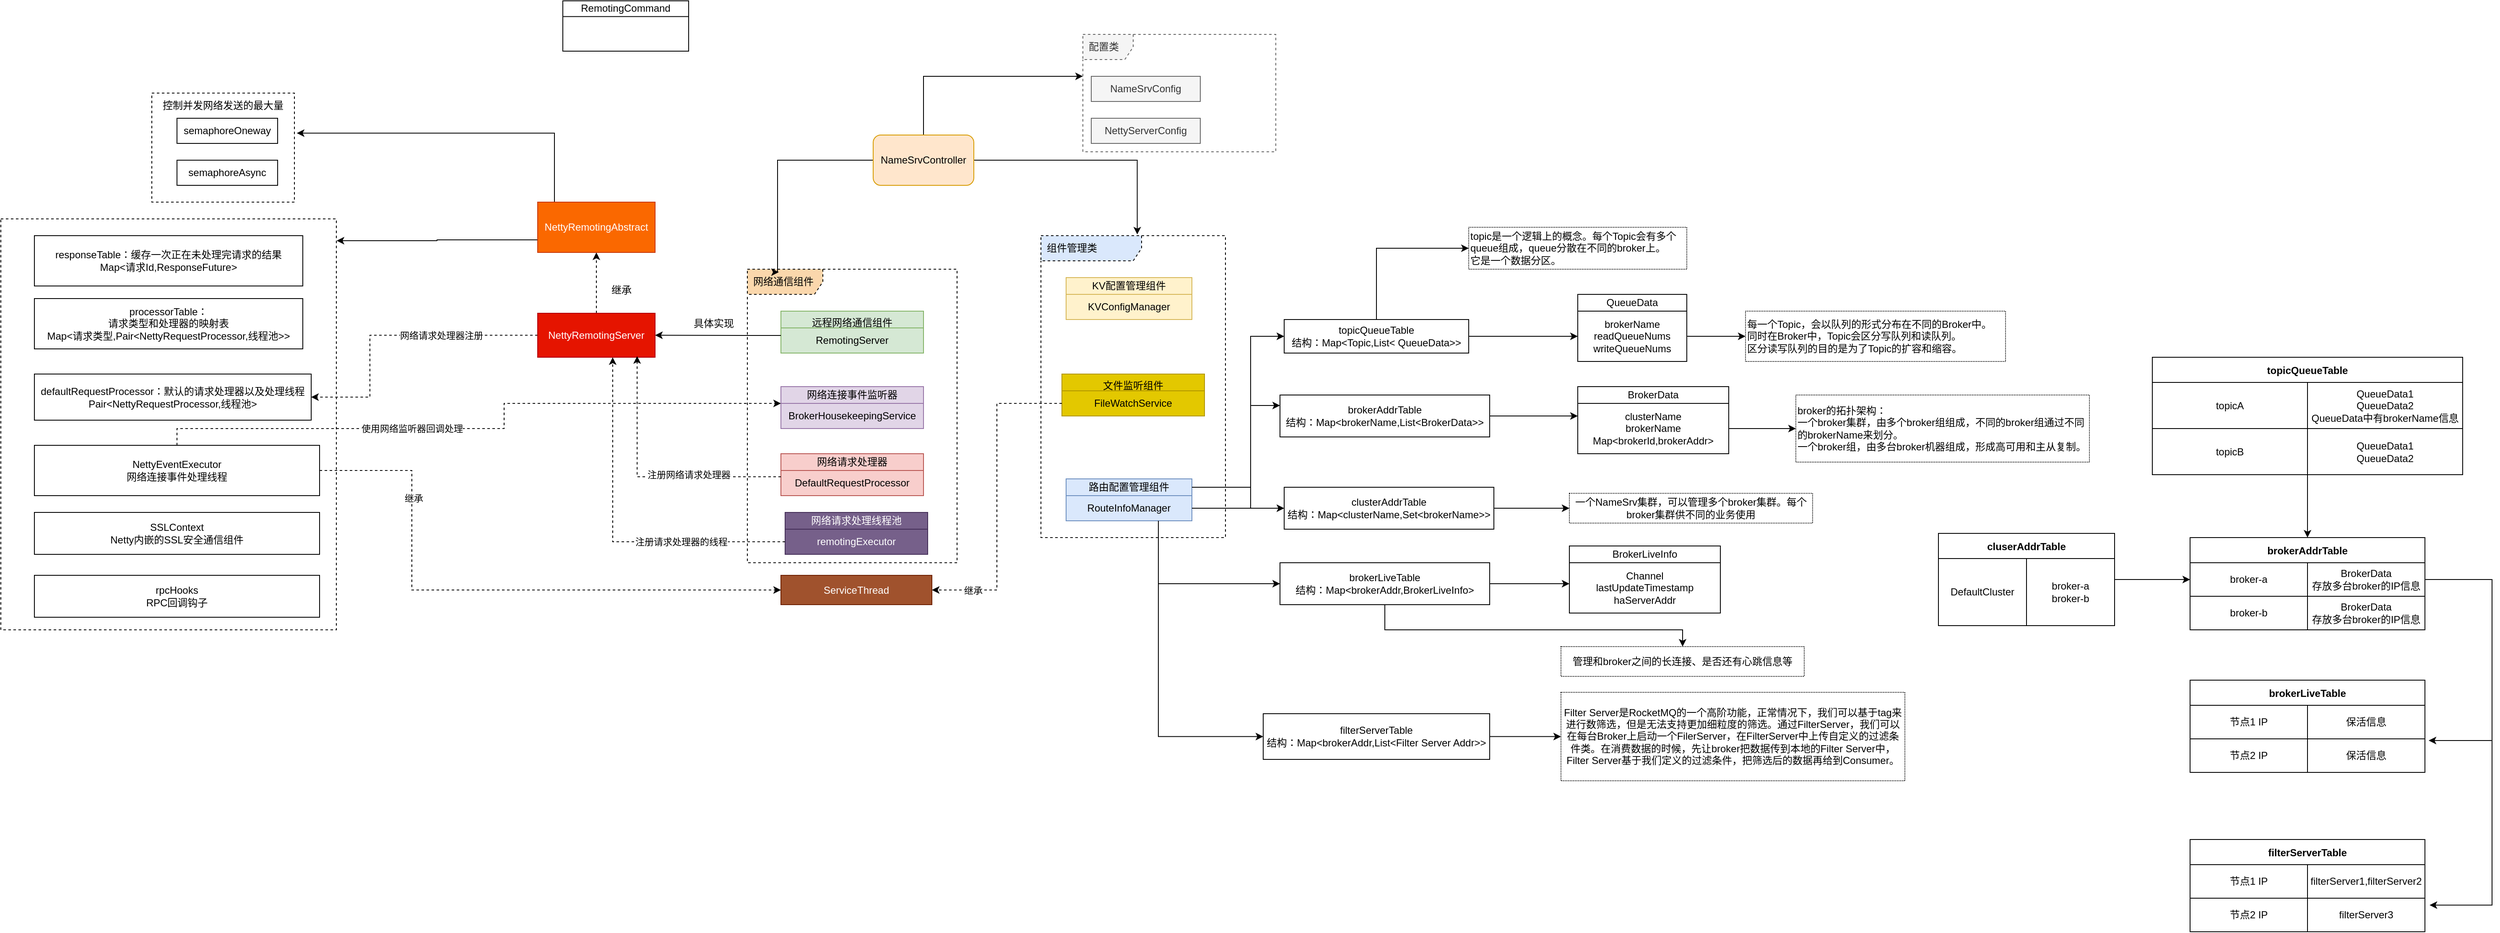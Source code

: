 <mxfile version="20.0.4" type="github" pages="3">
  <diagram id="wUIe8mJwas9haFbdkOFD" name="RouteInfoManager结构">
    <mxGraphModel dx="1196" dy="642" grid="1" gridSize="10" guides="1" tooltips="1" connect="1" arrows="1" fold="1" page="1" pageScale="1" pageWidth="4681" pageHeight="3300" background="none" math="0" shadow="0">
      <root>
        <mxCell id="0" />
        <mxCell id="1" parent="0" />
        <mxCell id="Ah4ReLh6Q1P7ksSwNjXb-104" value="" style="rounded=0;whiteSpace=wrap;html=1;fontColor=#000000;strokeColor=default;fillColor=default;dashed=1;" vertex="1" parent="1">
          <mxGeometry x="100" y="600" width="400" height="490" as="geometry" />
        </mxCell>
        <mxCell id="Ah4ReLh6Q1P7ksSwNjXb-86" value="" style="rounded=0;whiteSpace=wrap;html=1;fontColor=#000000;strokeColor=default;fillColor=default;dashed=1;" vertex="1" parent="1">
          <mxGeometry x="280" y="450" width="170" height="130" as="geometry" />
        </mxCell>
        <mxCell id="9qpIoXIW9haDFXvM1KQP-30" value="组件管理类" style="shape=umlFrame;whiteSpace=wrap;html=1;width=120;height=30;boundedLbl=1;verticalAlign=middle;align=left;spacingLeft=5;strokeColor=#000000;fillColor=#dae8fc;dashed=1;" parent="1" vertex="1">
          <mxGeometry x="1340" y="620" width="220" height="360" as="geometry" />
        </mxCell>
        <mxCell id="Ah4ReLh6Q1P7ksSwNjXb-44" value="网络通信组件" style="shape=umlFrame;whiteSpace=wrap;html=1;width=90;height=30;boundedLbl=1;verticalAlign=middle;align=left;spacingLeft=5;fillColor=#fad7ac;strokeColor=#000000;dashed=1;" vertex="1" parent="1">
          <mxGeometry x="990" y="660" width="250" height="350" as="geometry" />
        </mxCell>
        <mxCell id="9qpIoXIW9haDFXvM1KQP-1" style="edgeStyle=orthogonalEdgeStyle;rounded=0;orthogonalLoop=1;jettySize=auto;html=1;entryX=0;entryY=0.357;entryDx=0;entryDy=0;entryPerimeter=0;" parent="1" source="s-idyPbzvVlncBuHliUa-1" target="s-idyPbzvVlncBuHliUa-13" edge="1">
          <mxGeometry relative="1" as="geometry">
            <Array as="points">
              <mxPoint x="1200" y="430" />
            </Array>
          </mxGeometry>
        </mxCell>
        <mxCell id="6wlQWtySqtWSVoqvRurm-1" style="edgeStyle=orthogonalEdgeStyle;rounded=0;orthogonalLoop=1;jettySize=auto;html=1;entryX=0.522;entryY=-0.004;entryDx=0;entryDy=0;entryPerimeter=0;" parent="1" source="s-idyPbzvVlncBuHliUa-1" target="9qpIoXIW9haDFXvM1KQP-30" edge="1">
          <mxGeometry relative="1" as="geometry">
            <Array as="points">
              <mxPoint x="1455" y="530" />
            </Array>
          </mxGeometry>
        </mxCell>
        <mxCell id="Ah4ReLh6Q1P7ksSwNjXb-59" style="edgeStyle=orthogonalEdgeStyle;rounded=0;orthogonalLoop=1;jettySize=auto;html=1;entryX=0.15;entryY=0.01;entryDx=0;entryDy=0;entryPerimeter=0;" edge="1" parent="1" source="s-idyPbzvVlncBuHliUa-1" target="Ah4ReLh6Q1P7ksSwNjXb-44">
          <mxGeometry relative="1" as="geometry">
            <Array as="points">
              <mxPoint x="1026" y="530" />
            </Array>
          </mxGeometry>
        </mxCell>
        <mxCell id="s-idyPbzvVlncBuHliUa-1" value="NameSrvController" style="rounded=1;whiteSpace=wrap;html=1;fillColor=#ffe6cc;strokeColor=#d79b00;" parent="1" vertex="1">
          <mxGeometry x="1140" y="500" width="120" height="60" as="geometry" />
        </mxCell>
        <mxCell id="s-idyPbzvVlncBuHliUa-10" value="" style="group;fillColor=#fff2cc;strokeColor=#d6b656;" parent="1" vertex="1" connectable="0">
          <mxGeometry x="1370" y="670" width="150" height="50" as="geometry" />
        </mxCell>
        <mxCell id="s-idyPbzvVlncBuHliUa-7" value="&lt;span style=&quot;&quot;&gt;KV配置管理组件&lt;/span&gt;" style="rounded=0;whiteSpace=wrap;html=1;fillColor=#fff2cc;strokeColor=#d6b656;" parent="s-idyPbzvVlncBuHliUa-10" vertex="1">
          <mxGeometry width="150" height="20" as="geometry" />
        </mxCell>
        <mxCell id="s-idyPbzvVlncBuHliUa-9" value="&lt;span style=&quot;&quot;&gt;KVConfigManager&lt;/span&gt;" style="rounded=0;whiteSpace=wrap;html=1;fillColor=#fff2cc;strokeColor=#d6b656;" parent="s-idyPbzvVlncBuHliUa-10" vertex="1">
          <mxGeometry y="20" width="150" height="30" as="geometry" />
        </mxCell>
        <mxCell id="s-idyPbzvVlncBuHliUa-11" value="NameSrvConfig" style="rounded=0;whiteSpace=wrap;html=1;fillColor=#f5f5f5;fontColor=#333333;strokeColor=#666666;" parent="1" vertex="1">
          <mxGeometry x="1400" y="430" width="130" height="30" as="geometry" />
        </mxCell>
        <mxCell id="s-idyPbzvVlncBuHliUa-12" value="NettyServerConfig" style="rounded=0;whiteSpace=wrap;html=1;fillColor=#f5f5f5;fontColor=#333333;strokeColor=#666666;" parent="1" vertex="1">
          <mxGeometry x="1400" y="480" width="130" height="30" as="geometry" />
        </mxCell>
        <mxCell id="s-idyPbzvVlncBuHliUa-13" value="配置类" style="shape=umlFrame;whiteSpace=wrap;html=1;width=60;height=30;boundedLbl=1;verticalAlign=middle;align=left;spacingLeft=5;fillColor=#f5f5f5;fontColor=#333333;strokeColor=#666666;dashed=1;" parent="1" vertex="1">
          <mxGeometry x="1390" y="380" width="230" height="140" as="geometry" />
        </mxCell>
        <mxCell id="s-idyPbzvVlncBuHliUa-15" value="" style="group;fillColor=#fff2cc;strokeColor=#d6b656;" parent="1" vertex="1" connectable="0">
          <mxGeometry x="1370" y="910" width="150" height="50" as="geometry" />
        </mxCell>
        <mxCell id="s-idyPbzvVlncBuHliUa-16" value="路由配置管理组件" style="rounded=0;whiteSpace=wrap;html=1;fillColor=#dae8fc;strokeColor=#6c8ebf;" parent="s-idyPbzvVlncBuHliUa-15" vertex="1">
          <mxGeometry width="150" height="20" as="geometry" />
        </mxCell>
        <mxCell id="s-idyPbzvVlncBuHliUa-17" value="&lt;span style=&quot;&quot;&gt;RouteInfoManager&lt;/span&gt;" style="rounded=0;whiteSpace=wrap;html=1;fillColor=#dae8fc;strokeColor=#6c8ebf;" parent="s-idyPbzvVlncBuHliUa-15" vertex="1">
          <mxGeometry y="20" width="150" height="30" as="geometry" />
        </mxCell>
        <mxCell id="s-idyPbzvVlncBuHliUa-22" style="edgeStyle=orthogonalEdgeStyle;rounded=0;orthogonalLoop=1;jettySize=auto;html=1;entryX=0;entryY=0.5;entryDx=0;entryDy=0;" parent="1" source="s-idyPbzvVlncBuHliUa-20" target="s-idyPbzvVlncBuHliUa-21" edge="1">
          <mxGeometry relative="1" as="geometry" />
        </mxCell>
        <mxCell id="s-idyPbzvVlncBuHliUa-29" style="edgeStyle=orthogonalEdgeStyle;rounded=0;orthogonalLoop=1;jettySize=auto;html=1;entryX=0;entryY=0.5;entryDx=0;entryDy=0;" parent="1" source="s-idyPbzvVlncBuHliUa-20" target="s-idyPbzvVlncBuHliUa-27" edge="1">
          <mxGeometry relative="1" as="geometry" />
        </mxCell>
        <mxCell id="s-idyPbzvVlncBuHliUa-20" value="topicQueueTable&lt;br&gt;结构：Map&amp;lt;Topic,List&amp;lt;&amp;nbsp;QueueData&amp;gt;&amp;gt;" style="rounded=0;whiteSpace=wrap;html=1;align=center;" parent="1" vertex="1">
          <mxGeometry x="1630" y="720" width="220" height="40" as="geometry" />
        </mxCell>
        <mxCell id="s-idyPbzvVlncBuHliUa-21" value="topic是一个逻辑上的概念。每个Topic会有多个queue组成，queue分散在不同的broker上。&lt;br&gt;它是一个数据分区。" style="text;html=1;strokeColor=default;fillColor=none;align=left;verticalAlign=middle;whiteSpace=wrap;rounded=0;dashed=1;dashPattern=1 1;" parent="1" vertex="1">
          <mxGeometry x="1850" y="610" width="260" height="50" as="geometry" />
        </mxCell>
        <mxCell id="s-idyPbzvVlncBuHliUa-28" value="" style="group" parent="1" vertex="1" connectable="0">
          <mxGeometry x="1980" y="690" width="130" height="80" as="geometry" />
        </mxCell>
        <mxCell id="s-idyPbzvVlncBuHliUa-25" value="QueueData" style="rounded=0;whiteSpace=wrap;html=1;strokeColor=default;" parent="s-idyPbzvVlncBuHliUa-28" vertex="1">
          <mxGeometry width="130" height="20" as="geometry" />
        </mxCell>
        <mxCell id="s-idyPbzvVlncBuHliUa-27" value="brokerName&lt;br&gt;readQueueNums&lt;br&gt;writeQueueNums" style="rounded=0;whiteSpace=wrap;html=1;strokeColor=default;" parent="s-idyPbzvVlncBuHliUa-28" vertex="1">
          <mxGeometry y="20" width="130" height="60" as="geometry" />
        </mxCell>
        <mxCell id="s-idyPbzvVlncBuHliUa-30" value="每一个Topic，会以队列的形式分布在不同的Broker中。&lt;br&gt;同时在Broker中，Topic会区分写队列和读队列。&lt;br&gt;区分读写队列的目的是为了Topic的扩容和缩容。" style="text;html=1;strokeColor=default;fillColor=none;align=left;verticalAlign=middle;whiteSpace=wrap;rounded=0;dashed=1;dashPattern=1 1;" parent="1" vertex="1">
          <mxGeometry x="2180" y="710" width="310" height="60" as="geometry" />
        </mxCell>
        <mxCell id="s-idyPbzvVlncBuHliUa-31" style="edgeStyle=orthogonalEdgeStyle;rounded=0;orthogonalLoop=1;jettySize=auto;html=1;entryX=0;entryY=0.5;entryDx=0;entryDy=0;" parent="1" source="s-idyPbzvVlncBuHliUa-27" target="s-idyPbzvVlncBuHliUa-30" edge="1">
          <mxGeometry relative="1" as="geometry" />
        </mxCell>
        <mxCell id="9qpIoXIW9haDFXvM1KQP-14" style="edgeStyle=orthogonalEdgeStyle;rounded=0;orthogonalLoop=1;jettySize=auto;html=1;entryX=0;entryY=0.25;entryDx=0;entryDy=0;" parent="1" source="s-idyPbzvVlncBuHliUa-33" target="s-idyPbzvVlncBuHliUa-36" edge="1">
          <mxGeometry relative="1" as="geometry" />
        </mxCell>
        <mxCell id="s-idyPbzvVlncBuHliUa-33" value="brokerAddrTable&lt;br&gt;结构：Map&amp;lt;brokerName,List&amp;lt;BrokerData&amp;gt;&amp;gt;" style="rounded=0;whiteSpace=wrap;html=1;align=center;" parent="1" vertex="1">
          <mxGeometry x="1625" y="810" width="250" height="50" as="geometry" />
        </mxCell>
        <mxCell id="s-idyPbzvVlncBuHliUa-34" value="" style="group" parent="1" vertex="1" connectable="0">
          <mxGeometry x="1980" y="800" width="180" height="80" as="geometry" />
        </mxCell>
        <mxCell id="s-idyPbzvVlncBuHliUa-35" value="BrokerData" style="rounded=0;whiteSpace=wrap;html=1;strokeColor=default;" parent="s-idyPbzvVlncBuHliUa-34" vertex="1">
          <mxGeometry width="180" height="20" as="geometry" />
        </mxCell>
        <mxCell id="s-idyPbzvVlncBuHliUa-36" value="clusterName&lt;br&gt;brokerName&lt;br&gt;Map&amp;lt;brokerId,brokerAddr&amp;gt;" style="rounded=0;whiteSpace=wrap;html=1;strokeColor=default;" parent="s-idyPbzvVlncBuHliUa-34" vertex="1">
          <mxGeometry y="20" width="180" height="60" as="geometry" />
        </mxCell>
        <mxCell id="s-idyPbzvVlncBuHliUa-39" value="broker的拓扑架构：&lt;br&gt;一个broker集群，由多个broker组组成，不同的broker组通过不同的brokerName来划分。&lt;br&gt;一个broker组，由多台broker机器组成，形成高可用和主从复制。" style="text;html=1;strokeColor=default;fillColor=none;align=left;verticalAlign=middle;whiteSpace=wrap;rounded=0;dashed=1;dashPattern=1 1;" parent="1" vertex="1">
          <mxGeometry x="2240" y="810" width="350" height="80" as="geometry" />
        </mxCell>
        <mxCell id="s-idyPbzvVlncBuHliUa-40" style="edgeStyle=orthogonalEdgeStyle;rounded=0;orthogonalLoop=1;jettySize=auto;html=1;entryX=0;entryY=0.5;entryDx=0;entryDy=0;" parent="1" source="s-idyPbzvVlncBuHliUa-36" target="s-idyPbzvVlncBuHliUa-39" edge="1">
          <mxGeometry relative="1" as="geometry" />
        </mxCell>
        <mxCell id="9qpIoXIW9haDFXvM1KQP-5" style="edgeStyle=orthogonalEdgeStyle;rounded=0;orthogonalLoop=1;jettySize=auto;html=1;entryX=0;entryY=0.5;entryDx=0;entryDy=0;" parent="1" source="9qpIoXIW9haDFXvM1KQP-2" target="9qpIoXIW9haDFXvM1KQP-3" edge="1">
          <mxGeometry relative="1" as="geometry" />
        </mxCell>
        <mxCell id="9qpIoXIW9haDFXvM1KQP-2" value="clusterAddrTable&lt;br&gt;结构：Map&amp;lt;clusterName,Set&amp;lt;brokerName&amp;gt;&amp;gt;" style="rounded=0;whiteSpace=wrap;html=1;align=center;" parent="1" vertex="1">
          <mxGeometry x="1630" y="920" width="250" height="50" as="geometry" />
        </mxCell>
        <mxCell id="9qpIoXIW9haDFXvM1KQP-3" value="一个NameSrv集群，可以管理多个broker集群。每个broker集群供不同的业务使用" style="text;html=1;strokeColor=default;fillColor=none;align=center;verticalAlign=middle;whiteSpace=wrap;rounded=0;dashed=1;dashPattern=1 1;" parent="1" vertex="1">
          <mxGeometry x="1970" y="927.25" width="290" height="35.5" as="geometry" />
        </mxCell>
        <mxCell id="9qpIoXIW9haDFXvM1KQP-15" style="edgeStyle=orthogonalEdgeStyle;rounded=0;orthogonalLoop=1;jettySize=auto;html=1;exitX=1;exitY=0.5;exitDx=0;exitDy=0;" parent="1" source="9qpIoXIW9haDFXvM1KQP-6" edge="1">
          <mxGeometry relative="1" as="geometry">
            <mxPoint x="1970" y="1035.059" as="targetPoint" />
          </mxGeometry>
        </mxCell>
        <mxCell id="9qpIoXIW9haDFXvM1KQP-19" style="edgeStyle=orthogonalEdgeStyle;rounded=0;orthogonalLoop=1;jettySize=auto;html=1;" parent="1" source="9qpIoXIW9haDFXvM1KQP-6" target="9qpIoXIW9haDFXvM1KQP-7" edge="1">
          <mxGeometry relative="1" as="geometry">
            <Array as="points">
              <mxPoint x="1750" y="1090" />
              <mxPoint x="2105" y="1090" />
            </Array>
          </mxGeometry>
        </mxCell>
        <mxCell id="9qpIoXIW9haDFXvM1KQP-6" value="brokerLiveTable&lt;br&gt;结构：Map&amp;lt;brokerAddr,BrokerLiveInfo&amp;gt;" style="rounded=0;whiteSpace=wrap;html=1;align=center;" parent="1" vertex="1">
          <mxGeometry x="1625" y="1010" width="250" height="50" as="geometry" />
        </mxCell>
        <mxCell id="9qpIoXIW9haDFXvM1KQP-7" value="管理和broker之间的长连接、是否还有心跳信息等" style="text;html=1;strokeColor=default;fillColor=none;align=center;verticalAlign=middle;whiteSpace=wrap;rounded=0;dashed=1;dashPattern=1 1;" parent="1" vertex="1">
          <mxGeometry x="1960" y="1110" width="290" height="35.5" as="geometry" />
        </mxCell>
        <mxCell id="9qpIoXIW9haDFXvM1KQP-9" value="" style="group" parent="1" vertex="1" connectable="0">
          <mxGeometry x="1970" y="990" width="180" height="80" as="geometry" />
        </mxCell>
        <mxCell id="9qpIoXIW9haDFXvM1KQP-10" value="BrokerLiveInfo" style="rounded=0;whiteSpace=wrap;html=1;strokeColor=default;" parent="9qpIoXIW9haDFXvM1KQP-9" vertex="1">
          <mxGeometry width="180" height="20" as="geometry" />
        </mxCell>
        <mxCell id="9qpIoXIW9haDFXvM1KQP-11" value="Channel&lt;br&gt;lastUpdateTimestamp&lt;br&gt;haServerAddr" style="rounded=0;whiteSpace=wrap;html=1;strokeColor=default;" parent="9qpIoXIW9haDFXvM1KQP-9" vertex="1">
          <mxGeometry y="20" width="180" height="60" as="geometry" />
        </mxCell>
        <mxCell id="9qpIoXIW9haDFXvM1KQP-22" style="edgeStyle=orthogonalEdgeStyle;rounded=0;orthogonalLoop=1;jettySize=auto;html=1;exitX=1;exitY=0.5;exitDx=0;exitDy=0;entryX=0;entryY=0.5;entryDx=0;entryDy=0;" parent="1" source="9qpIoXIW9haDFXvM1KQP-20" target="9qpIoXIW9haDFXvM1KQP-21" edge="1">
          <mxGeometry relative="1" as="geometry" />
        </mxCell>
        <mxCell id="9qpIoXIW9haDFXvM1KQP-20" value="filterServerTable&lt;br&gt;结构：Map&amp;lt;brokerAddr,List&amp;lt;Filter Server Addr&amp;gt;&amp;gt;" style="rounded=0;whiteSpace=wrap;html=1;align=center;" parent="1" vertex="1">
          <mxGeometry x="1605" y="1190" width="270" height="54.5" as="geometry" />
        </mxCell>
        <mxCell id="9qpIoXIW9haDFXvM1KQP-21" value="Filter Server是RocketMQ的一个高阶功能，正常情况下，我们可以基于tag来进行数筛选，但是无法支持更加细粒度的筛选。通过FilterServer，我们可以在每台Broker上启动一个FilerServer，在FilterServer中上传自定义的过滤条件类。在消费数据的时候，先让broker把数据传到本地的Filter Server中，Filter Server基于我们定义的过滤条件，把筛选后的数据再给到Consumer。" style="text;html=1;strokeColor=default;fillColor=none;align=center;verticalAlign=middle;whiteSpace=wrap;rounded=0;dashed=1;dashPattern=1 1;" parent="1" vertex="1">
          <mxGeometry x="1960" y="1164.5" width="410" height="105.5" as="geometry" />
        </mxCell>
        <mxCell id="9qpIoXIW9haDFXvM1KQP-25" style="edgeStyle=orthogonalEdgeStyle;rounded=0;orthogonalLoop=1;jettySize=auto;html=1;entryX=0;entryY=0.5;entryDx=0;entryDy=0;" parent="1" source="s-idyPbzvVlncBuHliUa-16" target="s-idyPbzvVlncBuHliUa-20" edge="1">
          <mxGeometry relative="1" as="geometry">
            <Array as="points">
              <mxPoint x="1590" y="920" />
              <mxPoint x="1590" y="740" />
            </Array>
          </mxGeometry>
        </mxCell>
        <mxCell id="9qpIoXIW9haDFXvM1KQP-26" style="edgeStyle=orthogonalEdgeStyle;rounded=0;orthogonalLoop=1;jettySize=auto;html=1;entryX=0;entryY=0.25;entryDx=0;entryDy=0;" parent="1" source="s-idyPbzvVlncBuHliUa-17" target="s-idyPbzvVlncBuHliUa-33" edge="1">
          <mxGeometry relative="1" as="geometry">
            <Array as="points">
              <mxPoint x="1590" y="945" />
              <mxPoint x="1590" y="822" />
            </Array>
          </mxGeometry>
        </mxCell>
        <mxCell id="9qpIoXIW9haDFXvM1KQP-27" style="edgeStyle=orthogonalEdgeStyle;rounded=0;orthogonalLoop=1;jettySize=auto;html=1;entryX=0;entryY=0.5;entryDx=0;entryDy=0;" parent="1" source="s-idyPbzvVlncBuHliUa-17" target="9qpIoXIW9haDFXvM1KQP-2" edge="1">
          <mxGeometry relative="1" as="geometry" />
        </mxCell>
        <mxCell id="9qpIoXIW9haDFXvM1KQP-28" style="edgeStyle=orthogonalEdgeStyle;rounded=0;orthogonalLoop=1;jettySize=auto;html=1;entryX=0;entryY=0.5;entryDx=0;entryDy=0;" parent="1" source="s-idyPbzvVlncBuHliUa-17" target="9qpIoXIW9haDFXvM1KQP-6" edge="1">
          <mxGeometry relative="1" as="geometry">
            <Array as="points">
              <mxPoint x="1480" y="1035" />
            </Array>
          </mxGeometry>
        </mxCell>
        <mxCell id="9qpIoXIW9haDFXvM1KQP-29" style="edgeStyle=orthogonalEdgeStyle;rounded=0;orthogonalLoop=1;jettySize=auto;html=1;entryX=0;entryY=0.5;entryDx=0;entryDy=0;" parent="1" source="s-idyPbzvVlncBuHliUa-17" target="9qpIoXIW9haDFXvM1KQP-20" edge="1">
          <mxGeometry relative="1" as="geometry">
            <Array as="points">
              <mxPoint x="1480" y="1217" />
            </Array>
          </mxGeometry>
        </mxCell>
        <mxCell id="Ah4ReLh6Q1P7ksSwNjXb-9" style="edgeStyle=orthogonalEdgeStyle;rounded=0;orthogonalLoop=1;jettySize=auto;html=1;entryX=0;entryY=0.5;entryDx=0;entryDy=0;" edge="1" parent="1" source="iLA2IdmYQcCNCICKabsW-21" target="Ah4ReLh6Q1P7ksSwNjXb-2">
          <mxGeometry relative="1" as="geometry" />
        </mxCell>
        <mxCell id="iLA2IdmYQcCNCICKabsW-21" value="cluserAddrTable" style="shape=table;startSize=30;container=1;collapsible=0;childLayout=tableLayout;fontStyle=1;align=center;" vertex="1" parent="1">
          <mxGeometry x="2410" y="975" width="210" height="110" as="geometry" />
        </mxCell>
        <mxCell id="iLA2IdmYQcCNCICKabsW-22" value="" style="shape=tableRow;horizontal=0;startSize=0;swimlaneHead=0;swimlaneBody=0;top=0;left=0;bottom=0;right=0;collapsible=0;dropTarget=0;fillColor=none;points=[[0,0.5],[1,0.5]];portConstraint=eastwest;" vertex="1" parent="iLA2IdmYQcCNCICKabsW-21">
          <mxGeometry y="30" width="210" height="80" as="geometry" />
        </mxCell>
        <mxCell id="iLA2IdmYQcCNCICKabsW-23" value="DefaultCluster" style="shape=partialRectangle;html=1;whiteSpace=wrap;connectable=0;fillColor=none;top=0;left=0;bottom=0;right=0;overflow=hidden;" vertex="1" parent="iLA2IdmYQcCNCICKabsW-22">
          <mxGeometry width="105" height="80" as="geometry">
            <mxRectangle width="105" height="80" as="alternateBounds" />
          </mxGeometry>
        </mxCell>
        <mxCell id="iLA2IdmYQcCNCICKabsW-24" value="broker-a&lt;br&gt;broker-b" style="shape=partialRectangle;html=1;whiteSpace=wrap;connectable=0;fillColor=none;top=0;left=0;bottom=0;right=0;overflow=hidden;" vertex="1" parent="iLA2IdmYQcCNCICKabsW-22">
          <mxGeometry x="105" width="105" height="80" as="geometry">
            <mxRectangle width="105" height="80" as="alternateBounds" />
          </mxGeometry>
        </mxCell>
        <mxCell id="Ah4ReLh6Q1P7ksSwNjXb-26" style="edgeStyle=orthogonalEdgeStyle;rounded=0;orthogonalLoop=1;jettySize=auto;html=1;entryX=1.02;entryY=0.206;entryDx=0;entryDy=0;entryPerimeter=0;" edge="1" parent="1" source="Ah4ReLh6Q1P7ksSwNjXb-1" target="Ah4ReLh6Q1P7ksSwNjXb-23">
          <mxGeometry relative="1" as="geometry">
            <Array as="points">
              <mxPoint x="3070" y="1030" />
              <mxPoint x="3070" y="1418" />
            </Array>
          </mxGeometry>
        </mxCell>
        <mxCell id="Ah4ReLh6Q1P7ksSwNjXb-1" value="brokerAddrTable" style="shape=table;startSize=30;container=1;collapsible=0;childLayout=tableLayout;fontStyle=1;align=center;" vertex="1" parent="1">
          <mxGeometry x="2710" y="980" width="280" height="110" as="geometry" />
        </mxCell>
        <mxCell id="Ah4ReLh6Q1P7ksSwNjXb-2" value="" style="shape=tableRow;horizontal=0;startSize=0;swimlaneHead=0;swimlaneBody=0;top=0;left=0;bottom=0;right=0;collapsible=0;dropTarget=0;fillColor=none;points=[[0,0.5],[1,0.5]];portConstraint=eastwest;" vertex="1" parent="Ah4ReLh6Q1P7ksSwNjXb-1">
          <mxGeometry y="30" width="280" height="40" as="geometry" />
        </mxCell>
        <mxCell id="Ah4ReLh6Q1P7ksSwNjXb-3" value="broker-a" style="shape=partialRectangle;html=1;whiteSpace=wrap;connectable=0;fillColor=none;top=0;left=0;bottom=0;right=0;overflow=hidden;" vertex="1" parent="Ah4ReLh6Q1P7ksSwNjXb-2">
          <mxGeometry width="140" height="40" as="geometry">
            <mxRectangle width="140" height="40" as="alternateBounds" />
          </mxGeometry>
        </mxCell>
        <mxCell id="Ah4ReLh6Q1P7ksSwNjXb-4" value="BrokerData&lt;br&gt;存放多台broker的IP信息" style="shape=partialRectangle;html=1;whiteSpace=wrap;connectable=0;fillColor=none;top=0;left=0;bottom=0;right=0;overflow=hidden;" vertex="1" parent="Ah4ReLh6Q1P7ksSwNjXb-2">
          <mxGeometry x="140" width="140" height="40" as="geometry">
            <mxRectangle width="140" height="40" as="alternateBounds" />
          </mxGeometry>
        </mxCell>
        <mxCell id="Ah4ReLh6Q1P7ksSwNjXb-5" style="shape=tableRow;horizontal=0;startSize=0;swimlaneHead=0;swimlaneBody=0;top=0;left=0;bottom=0;right=0;collapsible=0;dropTarget=0;fillColor=none;points=[[0,0.5],[1,0.5]];portConstraint=eastwest;" vertex="1" parent="Ah4ReLh6Q1P7ksSwNjXb-1">
          <mxGeometry y="70" width="280" height="40" as="geometry" />
        </mxCell>
        <mxCell id="Ah4ReLh6Q1P7ksSwNjXb-6" value="broker-b" style="shape=partialRectangle;html=1;whiteSpace=wrap;connectable=0;fillColor=none;top=0;left=0;bottom=0;right=0;overflow=hidden;" vertex="1" parent="Ah4ReLh6Q1P7ksSwNjXb-5">
          <mxGeometry width="140" height="40" as="geometry">
            <mxRectangle width="140" height="40" as="alternateBounds" />
          </mxGeometry>
        </mxCell>
        <mxCell id="Ah4ReLh6Q1P7ksSwNjXb-7" value="BrokerData&lt;br&gt;存放多台broker的IP信息" style="shape=partialRectangle;html=1;whiteSpace=wrap;connectable=0;fillColor=none;top=0;left=0;bottom=0;right=0;overflow=hidden;" vertex="1" parent="Ah4ReLh6Q1P7ksSwNjXb-5">
          <mxGeometry x="140" width="140" height="40" as="geometry">
            <mxRectangle width="140" height="40" as="alternateBounds" />
          </mxGeometry>
        </mxCell>
        <mxCell id="Ah4ReLh6Q1P7ksSwNjXb-10" value="brokerLiveTable" style="shape=table;startSize=30;container=1;collapsible=0;childLayout=tableLayout;fontStyle=1;align=center;" vertex="1" parent="1">
          <mxGeometry x="2710" y="1150" width="280" height="110" as="geometry" />
        </mxCell>
        <mxCell id="Ah4ReLh6Q1P7ksSwNjXb-11" value="" style="shape=tableRow;horizontal=0;startSize=0;swimlaneHead=0;swimlaneBody=0;top=0;left=0;bottom=0;right=0;collapsible=0;dropTarget=0;fillColor=none;points=[[0,0.5],[1,0.5]];portConstraint=eastwest;" vertex="1" parent="Ah4ReLh6Q1P7ksSwNjXb-10">
          <mxGeometry y="30" width="280" height="40" as="geometry" />
        </mxCell>
        <mxCell id="Ah4ReLh6Q1P7ksSwNjXb-12" value="节点1 IP" style="shape=partialRectangle;html=1;whiteSpace=wrap;connectable=0;fillColor=none;top=0;left=0;bottom=0;right=0;overflow=hidden;" vertex="1" parent="Ah4ReLh6Q1P7ksSwNjXb-11">
          <mxGeometry width="140" height="40" as="geometry">
            <mxRectangle width="140" height="40" as="alternateBounds" />
          </mxGeometry>
        </mxCell>
        <mxCell id="Ah4ReLh6Q1P7ksSwNjXb-13" value="保活信息" style="shape=partialRectangle;html=1;whiteSpace=wrap;connectable=0;fillColor=none;top=0;left=0;bottom=0;right=0;overflow=hidden;" vertex="1" parent="Ah4ReLh6Q1P7ksSwNjXb-11">
          <mxGeometry x="140" width="140" height="40" as="geometry">
            <mxRectangle width="140" height="40" as="alternateBounds" />
          </mxGeometry>
        </mxCell>
        <mxCell id="Ah4ReLh6Q1P7ksSwNjXb-14" style="shape=tableRow;horizontal=0;startSize=0;swimlaneHead=0;swimlaneBody=0;top=0;left=0;bottom=0;right=0;collapsible=0;dropTarget=0;fillColor=none;points=[[0,0.5],[1,0.5]];portConstraint=eastwest;" vertex="1" parent="Ah4ReLh6Q1P7ksSwNjXb-10">
          <mxGeometry y="70" width="280" height="40" as="geometry" />
        </mxCell>
        <mxCell id="Ah4ReLh6Q1P7ksSwNjXb-15" value="节点2 IP" style="shape=partialRectangle;html=1;whiteSpace=wrap;connectable=0;fillColor=none;top=0;left=0;bottom=0;right=0;overflow=hidden;" vertex="1" parent="Ah4ReLh6Q1P7ksSwNjXb-14">
          <mxGeometry width="140" height="40" as="geometry">
            <mxRectangle width="140" height="40" as="alternateBounds" />
          </mxGeometry>
        </mxCell>
        <mxCell id="Ah4ReLh6Q1P7ksSwNjXb-16" value="保活信息" style="shape=partialRectangle;html=1;whiteSpace=wrap;connectable=0;fillColor=none;top=0;left=0;bottom=0;right=0;overflow=hidden;" vertex="1" parent="Ah4ReLh6Q1P7ksSwNjXb-14">
          <mxGeometry x="140" width="140" height="40" as="geometry">
            <mxRectangle width="140" height="40" as="alternateBounds" />
          </mxGeometry>
        </mxCell>
        <mxCell id="Ah4ReLh6Q1P7ksSwNjXb-18" style="edgeStyle=orthogonalEdgeStyle;rounded=0;orthogonalLoop=1;jettySize=auto;html=1;entryX=1.016;entryY=0.05;entryDx=0;entryDy=0;entryPerimeter=0;" edge="1" parent="1" source="Ah4ReLh6Q1P7ksSwNjXb-2" target="Ah4ReLh6Q1P7ksSwNjXb-14">
          <mxGeometry relative="1" as="geometry">
            <Array as="points">
              <mxPoint x="3070" y="1030" />
              <mxPoint x="3070" y="1222" />
            </Array>
          </mxGeometry>
        </mxCell>
        <mxCell id="Ah4ReLh6Q1P7ksSwNjXb-19" value="filterServerTable" style="shape=table;startSize=30;container=1;collapsible=0;childLayout=tableLayout;fontStyle=1;align=center;" vertex="1" parent="1">
          <mxGeometry x="2710" y="1340" width="280" height="110" as="geometry" />
        </mxCell>
        <mxCell id="Ah4ReLh6Q1P7ksSwNjXb-20" value="" style="shape=tableRow;horizontal=0;startSize=0;swimlaneHead=0;swimlaneBody=0;top=0;left=0;bottom=0;right=0;collapsible=0;dropTarget=0;fillColor=none;points=[[0,0.5],[1,0.5]];portConstraint=eastwest;" vertex="1" parent="Ah4ReLh6Q1P7ksSwNjXb-19">
          <mxGeometry y="30" width="280" height="40" as="geometry" />
        </mxCell>
        <mxCell id="Ah4ReLh6Q1P7ksSwNjXb-21" value="节点1 IP" style="shape=partialRectangle;html=1;whiteSpace=wrap;connectable=0;fillColor=none;top=0;left=0;bottom=0;right=0;overflow=hidden;" vertex="1" parent="Ah4ReLh6Q1P7ksSwNjXb-20">
          <mxGeometry width="140" height="40" as="geometry">
            <mxRectangle width="140" height="40" as="alternateBounds" />
          </mxGeometry>
        </mxCell>
        <mxCell id="Ah4ReLh6Q1P7ksSwNjXb-22" value="filterServer1,filterServer2" style="shape=partialRectangle;html=1;whiteSpace=wrap;connectable=0;fillColor=none;top=0;left=0;bottom=0;right=0;overflow=hidden;" vertex="1" parent="Ah4ReLh6Q1P7ksSwNjXb-20">
          <mxGeometry x="140" width="140" height="40" as="geometry">
            <mxRectangle width="140" height="40" as="alternateBounds" />
          </mxGeometry>
        </mxCell>
        <mxCell id="Ah4ReLh6Q1P7ksSwNjXb-23" style="shape=tableRow;horizontal=0;startSize=0;swimlaneHead=0;swimlaneBody=0;top=0;left=0;bottom=0;right=0;collapsible=0;dropTarget=0;fillColor=none;points=[[0,0.5],[1,0.5]];portConstraint=eastwest;" vertex="1" parent="Ah4ReLh6Q1P7ksSwNjXb-19">
          <mxGeometry y="70" width="280" height="40" as="geometry" />
        </mxCell>
        <mxCell id="Ah4ReLh6Q1P7ksSwNjXb-24" value="节点2 IP" style="shape=partialRectangle;html=1;whiteSpace=wrap;connectable=0;fillColor=none;top=0;left=0;bottom=0;right=0;overflow=hidden;" vertex="1" parent="Ah4ReLh6Q1P7ksSwNjXb-23">
          <mxGeometry width="140" height="40" as="geometry">
            <mxRectangle width="140" height="40" as="alternateBounds" />
          </mxGeometry>
        </mxCell>
        <mxCell id="Ah4ReLh6Q1P7ksSwNjXb-25" value="filterServer3" style="shape=partialRectangle;html=1;whiteSpace=wrap;connectable=0;fillColor=none;top=0;left=0;bottom=0;right=0;overflow=hidden;" vertex="1" parent="Ah4ReLh6Q1P7ksSwNjXb-23">
          <mxGeometry x="140" width="140" height="40" as="geometry">
            <mxRectangle width="140" height="40" as="alternateBounds" />
          </mxGeometry>
        </mxCell>
        <mxCell id="Ah4ReLh6Q1P7ksSwNjXb-35" style="edgeStyle=orthogonalEdgeStyle;rounded=0;orthogonalLoop=1;jettySize=auto;html=1;entryX=0.5;entryY=0;entryDx=0;entryDy=0;" edge="1" parent="1" source="Ah4ReLh6Q1P7ksSwNjXb-27" target="Ah4ReLh6Q1P7ksSwNjXb-1">
          <mxGeometry relative="1" as="geometry" />
        </mxCell>
        <mxCell id="Ah4ReLh6Q1P7ksSwNjXb-27" value="topicQueueTable" style="shape=table;startSize=30;container=1;collapsible=0;childLayout=tableLayout;fontStyle=1;align=center;" vertex="1" parent="1">
          <mxGeometry x="2665" y="765" width="370" height="140" as="geometry" />
        </mxCell>
        <mxCell id="Ah4ReLh6Q1P7ksSwNjXb-28" value="" style="shape=tableRow;horizontal=0;startSize=0;swimlaneHead=0;swimlaneBody=0;top=0;left=0;bottom=0;right=0;collapsible=0;dropTarget=0;fillColor=none;points=[[0,0.5],[1,0.5]];portConstraint=eastwest;" vertex="1" parent="Ah4ReLh6Q1P7ksSwNjXb-27">
          <mxGeometry y="30" width="370" height="55" as="geometry" />
        </mxCell>
        <mxCell id="Ah4ReLh6Q1P7ksSwNjXb-29" value="topicA" style="shape=partialRectangle;html=1;whiteSpace=wrap;connectable=0;fillColor=none;top=0;left=0;bottom=0;right=0;overflow=hidden;" vertex="1" parent="Ah4ReLh6Q1P7ksSwNjXb-28">
          <mxGeometry width="185" height="55" as="geometry">
            <mxRectangle width="185" height="55" as="alternateBounds" />
          </mxGeometry>
        </mxCell>
        <mxCell id="Ah4ReLh6Q1P7ksSwNjXb-30" value="QueueData1&lt;br&gt;QueueData2&lt;br&gt;QueueData中有brokerName信息" style="shape=partialRectangle;html=1;whiteSpace=wrap;connectable=0;fillColor=none;top=0;left=0;bottom=0;right=0;overflow=hidden;" vertex="1" parent="Ah4ReLh6Q1P7ksSwNjXb-28">
          <mxGeometry x="185" width="185" height="55" as="geometry">
            <mxRectangle width="185" height="55" as="alternateBounds" />
          </mxGeometry>
        </mxCell>
        <mxCell id="Ah4ReLh6Q1P7ksSwNjXb-31" style="shape=tableRow;horizontal=0;startSize=0;swimlaneHead=0;swimlaneBody=0;top=0;left=0;bottom=0;right=0;collapsible=0;dropTarget=0;fillColor=none;points=[[0,0.5],[1,0.5]];portConstraint=eastwest;" vertex="1" parent="Ah4ReLh6Q1P7ksSwNjXb-27">
          <mxGeometry y="85" width="370" height="55" as="geometry" />
        </mxCell>
        <mxCell id="Ah4ReLh6Q1P7ksSwNjXb-32" value="topicB" style="shape=partialRectangle;html=1;whiteSpace=wrap;connectable=0;fillColor=none;top=0;left=0;bottom=0;right=0;overflow=hidden;" vertex="1" parent="Ah4ReLh6Q1P7ksSwNjXb-31">
          <mxGeometry width="185" height="55" as="geometry">
            <mxRectangle width="185" height="55" as="alternateBounds" />
          </mxGeometry>
        </mxCell>
        <mxCell id="Ah4ReLh6Q1P7ksSwNjXb-33" value="QueueData1&lt;br&gt;QueueData2" style="shape=partialRectangle;html=1;whiteSpace=wrap;connectable=0;fillColor=none;top=0;left=0;bottom=0;right=0;overflow=hidden;" vertex="1" parent="Ah4ReLh6Q1P7ksSwNjXb-31">
          <mxGeometry x="185" width="185" height="55" as="geometry">
            <mxRectangle width="185" height="55" as="alternateBounds" />
          </mxGeometry>
        </mxCell>
        <mxCell id="Ah4ReLh6Q1P7ksSwNjXb-37" value="" style="group;fillColor=#e1d5e7;strokeColor=#9673a6;" vertex="1" connectable="0" parent="1">
          <mxGeometry x="1030" y="800" width="170" height="50" as="geometry" />
        </mxCell>
        <mxCell id="Ah4ReLh6Q1P7ksSwNjXb-38" value="网络连接事件监听器" style="rounded=0;whiteSpace=wrap;html=1;fillColor=#e1d5e7;strokeColor=#9673a6;" vertex="1" parent="Ah4ReLh6Q1P7ksSwNjXb-37">
          <mxGeometry width="170" height="20" as="geometry" />
        </mxCell>
        <mxCell id="Ah4ReLh6Q1P7ksSwNjXb-39" value="&lt;span style=&quot;&quot;&gt;BrokerHousekeepingService&lt;/span&gt;" style="rounded=0;whiteSpace=wrap;html=1;fillColor=#e1d5e7;strokeColor=#9673a6;" vertex="1" parent="Ah4ReLh6Q1P7ksSwNjXb-37">
          <mxGeometry y="20" width="170" height="30" as="geometry" />
        </mxCell>
        <mxCell id="Ah4ReLh6Q1P7ksSwNjXb-41" value="远程网络通信组件" style="group;fillColor=#d5e8d4;strokeColor=#82b366;" vertex="1" connectable="0" parent="1">
          <mxGeometry x="1030" y="710" width="170" height="50" as="geometry" />
        </mxCell>
        <mxCell id="Ah4ReLh6Q1P7ksSwNjXb-43" value="&lt;span style=&quot;&quot;&gt;RemotingServer&lt;/span&gt;" style="rounded=0;whiteSpace=wrap;html=1;fillColor=#d5e8d4;strokeColor=#82b366;" vertex="1" parent="Ah4ReLh6Q1P7ksSwNjXb-41">
          <mxGeometry y="20" width="170" height="30" as="geometry" />
        </mxCell>
        <mxCell id="Ah4ReLh6Q1P7ksSwNjXb-48" value="文件监听组件&#xa;" style="group;fillColor=#e3c800;strokeColor=#B09500;fontColor=#000000;" vertex="1" connectable="0" parent="1">
          <mxGeometry x="1365" y="785" width="170" height="50" as="geometry" />
        </mxCell>
        <mxCell id="Ah4ReLh6Q1P7ksSwNjXb-50" value="&lt;span style=&quot;&quot;&gt;FileWatchService&lt;/span&gt;" style="rounded=0;whiteSpace=wrap;html=1;fillColor=#e3c800;strokeColor=#B09500;fontColor=#000000;" vertex="1" parent="Ah4ReLh6Q1P7ksSwNjXb-48">
          <mxGeometry y="20" width="170" height="30" as="geometry" />
        </mxCell>
        <mxCell id="Ah4ReLh6Q1P7ksSwNjXb-55" value="" style="group;fillColor=#f8cecc;strokeColor=#b85450;" vertex="1" connectable="0" parent="1">
          <mxGeometry x="1030" y="880" width="170" height="50" as="geometry" />
        </mxCell>
        <mxCell id="Ah4ReLh6Q1P7ksSwNjXb-56" value="网络请求处理器" style="rounded=0;whiteSpace=wrap;html=1;fillColor=#f8cecc;strokeColor=#b85450;" vertex="1" parent="Ah4ReLh6Q1P7ksSwNjXb-55">
          <mxGeometry width="170" height="20" as="geometry" />
        </mxCell>
        <mxCell id="Ah4ReLh6Q1P7ksSwNjXb-57" value="&lt;span style=&quot;&quot;&gt;DefaultRequestProcessor&lt;/span&gt;" style="rounded=0;whiteSpace=wrap;html=1;fillColor=#f8cecc;strokeColor=#b85450;" vertex="1" parent="Ah4ReLh6Q1P7ksSwNjXb-55">
          <mxGeometry y="20" width="170" height="30" as="geometry" />
        </mxCell>
        <mxCell id="Ah4ReLh6Q1P7ksSwNjXb-66" style="edgeStyle=orthogonalEdgeStyle;rounded=0;orthogonalLoop=1;jettySize=auto;html=1;entryX=0.5;entryY=1;entryDx=0;entryDy=0;dashed=1;" edge="1" parent="1" source="Ah4ReLh6Q1P7ksSwNjXb-62" target="Ah4ReLh6Q1P7ksSwNjXb-64">
          <mxGeometry relative="1" as="geometry" />
        </mxCell>
        <mxCell id="Ah4ReLh6Q1P7ksSwNjXb-130" style="edgeStyle=orthogonalEdgeStyle;rounded=0;orthogonalLoop=1;jettySize=auto;html=1;entryX=1;entryY=0.5;entryDx=0;entryDy=0;fontColor=#000000;endArrow=classic;endFill=1;dashed=1;" edge="1" parent="1" source="Ah4ReLh6Q1P7ksSwNjXb-62" target="Ah4ReLh6Q1P7ksSwNjXb-91">
          <mxGeometry relative="1" as="geometry">
            <Array as="points">
              <mxPoint x="540" y="739" />
              <mxPoint x="540" y="812" />
            </Array>
          </mxGeometry>
        </mxCell>
        <mxCell id="Ah4ReLh6Q1P7ksSwNjXb-131" value="网络请求处理器注册" style="edgeLabel;html=1;align=center;verticalAlign=middle;resizable=0;points=[];fontColor=#000000;" vertex="1" connectable="0" parent="Ah4ReLh6Q1P7ksSwNjXb-130">
          <mxGeometry x="-0.329" relative="1" as="geometry">
            <mxPoint as="offset" />
          </mxGeometry>
        </mxCell>
        <mxCell id="Ah4ReLh6Q1P7ksSwNjXb-62" value="NettyRemotingServer" style="rounded=0;whiteSpace=wrap;html=1;strokeColor=#B20000;fillColor=#e51400;fontColor=#ffffff;" vertex="1" parent="1">
          <mxGeometry x="740" y="712.5" width="140" height="52.5" as="geometry" />
        </mxCell>
        <mxCell id="Ah4ReLh6Q1P7ksSwNjXb-63" style="edgeStyle=orthogonalEdgeStyle;rounded=0;orthogonalLoop=1;jettySize=auto;html=1;entryX=1;entryY=0.5;entryDx=0;entryDy=0;" edge="1" parent="1" source="Ah4ReLh6Q1P7ksSwNjXb-43" target="Ah4ReLh6Q1P7ksSwNjXb-62">
          <mxGeometry relative="1" as="geometry">
            <Array as="points">
              <mxPoint x="990" y="739" />
              <mxPoint x="990" y="739" />
            </Array>
          </mxGeometry>
        </mxCell>
        <mxCell id="Ah4ReLh6Q1P7ksSwNjXb-128" style="edgeStyle=orthogonalEdgeStyle;rounded=0;orthogonalLoop=1;jettySize=auto;html=1;exitX=0;exitY=0.75;exitDx=0;exitDy=0;entryX=1.001;entryY=0.053;entryDx=0;entryDy=0;entryPerimeter=0;fontColor=#000000;endArrow=classic;endFill=1;" edge="1" parent="1" source="Ah4ReLh6Q1P7ksSwNjXb-64" target="Ah4ReLh6Q1P7ksSwNjXb-104">
          <mxGeometry relative="1" as="geometry" />
        </mxCell>
        <mxCell id="Ah4ReLh6Q1P7ksSwNjXb-129" style="edgeStyle=orthogonalEdgeStyle;rounded=0;orthogonalLoop=1;jettySize=auto;html=1;entryX=1.017;entryY=0.367;entryDx=0;entryDy=0;entryPerimeter=0;fontColor=#000000;endArrow=classic;endFill=1;" edge="1" parent="1" source="Ah4ReLh6Q1P7ksSwNjXb-64" target="Ah4ReLh6Q1P7ksSwNjXb-86">
          <mxGeometry relative="1" as="geometry">
            <Array as="points">
              <mxPoint x="760" y="498" />
            </Array>
          </mxGeometry>
        </mxCell>
        <mxCell id="Ah4ReLh6Q1P7ksSwNjXb-64" value="NettyRemotingAbstract" style="rounded=0;whiteSpace=wrap;html=1;strokeColor=#C73500;fillColor=#fa6800;fontColor=#FFFFFF;" vertex="1" parent="1">
          <mxGeometry x="740" y="580" width="140" height="60" as="geometry" />
        </mxCell>
        <mxCell id="Ah4ReLh6Q1P7ksSwNjXb-67" value="继承" style="text;html=1;strokeColor=none;fillColor=none;align=center;verticalAlign=middle;whiteSpace=wrap;rounded=0;" vertex="1" parent="1">
          <mxGeometry x="810" y="670" width="60" height="30" as="geometry" />
        </mxCell>
        <mxCell id="Ah4ReLh6Q1P7ksSwNjXb-73" value="具体实现" style="text;html=1;strokeColor=none;fillColor=none;align=center;verticalAlign=middle;whiteSpace=wrap;rounded=0;" vertex="1" parent="1">
          <mxGeometry x="920" y="710" width="60" height="30" as="geometry" />
        </mxCell>
        <mxCell id="Ah4ReLh6Q1P7ksSwNjXb-82" value="semaphoreOneway" style="rounded=0;whiteSpace=wrap;html=1;fontColor=#000000;strokeColor=default;fillColor=default;" vertex="1" parent="1">
          <mxGeometry x="310" y="480" width="120" height="30" as="geometry" />
        </mxCell>
        <mxCell id="Ah4ReLh6Q1P7ksSwNjXb-83" value="semaphoreAsync" style="rounded=0;whiteSpace=wrap;html=1;fontColor=#000000;strokeColor=default;fillColor=default;" vertex="1" parent="1">
          <mxGeometry x="310" y="530" width="120" height="30" as="geometry" />
        </mxCell>
        <mxCell id="Ah4ReLh6Q1P7ksSwNjXb-87" value="控制并发网络发送的最大量" style="text;html=1;strokeColor=none;fillColor=none;align=center;verticalAlign=middle;whiteSpace=wrap;rounded=0;dashed=1;fontColor=#000000;" vertex="1" parent="1">
          <mxGeometry x="290" y="450" width="150" height="30" as="geometry" />
        </mxCell>
        <mxCell id="Ah4ReLh6Q1P7ksSwNjXb-88" value="responseTable：缓存一次正在未处理完请求的结果&lt;br&gt;Map&amp;lt;请求Id,ResponseFuture&amp;gt;&lt;br&gt;" style="rounded=0;whiteSpace=wrap;html=1;fontColor=#000000;strokeColor=default;fillColor=default;" vertex="1" parent="1">
          <mxGeometry x="140" y="620" width="320" height="60" as="geometry" />
        </mxCell>
        <mxCell id="Ah4ReLh6Q1P7ksSwNjXb-90" value="processorTable：&lt;br&gt;请求类型和处理器的映射表&lt;br&gt;Map&amp;lt;请求类型,Pair&amp;lt;NettyRequestProcessor,线程池&amp;gt;&amp;gt;" style="rounded=0;whiteSpace=wrap;html=1;fontColor=#000000;strokeColor=default;fillColor=default;" vertex="1" parent="1">
          <mxGeometry x="140" y="695" width="320" height="60" as="geometry" />
        </mxCell>
        <mxCell id="Ah4ReLh6Q1P7ksSwNjXb-91" value="defaultRequestProcessor：默认的请求处理器以及处理线程&lt;br&gt;Pair&amp;lt;NettyRequestProcessor,线程池&amp;gt;" style="rounded=0;whiteSpace=wrap;html=1;fontColor=#000000;strokeColor=default;fillColor=default;" vertex="1" parent="1">
          <mxGeometry x="140" y="785" width="330" height="55" as="geometry" />
        </mxCell>
        <mxCell id="Ah4ReLh6Q1P7ksSwNjXb-92" value="ServiceThread" style="rounded=0;whiteSpace=wrap;html=1;fontColor=#ffffff;strokeColor=#6D1F00;fillColor=#a0522d;" vertex="1" parent="1">
          <mxGeometry x="1030" y="1025" width="180" height="35" as="geometry" />
        </mxCell>
        <mxCell id="Ah4ReLh6Q1P7ksSwNjXb-93" style="edgeStyle=orthogonalEdgeStyle;rounded=0;orthogonalLoop=1;jettySize=auto;html=1;entryX=1;entryY=0.5;entryDx=0;entryDy=0;fontColor=#000000;dashed=1;" edge="1" parent="1" source="Ah4ReLh6Q1P7ksSwNjXb-50" target="Ah4ReLh6Q1P7ksSwNjXb-92">
          <mxGeometry relative="1" as="geometry" />
        </mxCell>
        <mxCell id="Ah4ReLh6Q1P7ksSwNjXb-94" value="继承" style="edgeLabel;html=1;align=center;verticalAlign=middle;resizable=0;points=[];fontColor=#000000;" vertex="1" connectable="0" parent="Ah4ReLh6Q1P7ksSwNjXb-93">
          <mxGeometry x="0.74" relative="1" as="geometry">
            <mxPoint as="offset" />
          </mxGeometry>
        </mxCell>
        <mxCell id="Ah4ReLh6Q1P7ksSwNjXb-96" style="edgeStyle=orthogonalEdgeStyle;rounded=0;orthogonalLoop=1;jettySize=auto;html=1;entryX=0;entryY=0.5;entryDx=0;entryDy=0;dashed=1;fontColor=#000000;" edge="1" parent="1" source="Ah4ReLh6Q1P7ksSwNjXb-95" target="Ah4ReLh6Q1P7ksSwNjXb-92">
          <mxGeometry relative="1" as="geometry">
            <Array as="points">
              <mxPoint x="590" y="900" />
              <mxPoint x="590" y="1042" />
            </Array>
          </mxGeometry>
        </mxCell>
        <mxCell id="Ah4ReLh6Q1P7ksSwNjXb-98" value="继承" style="edgeLabel;html=1;align=center;verticalAlign=middle;resizable=0;points=[];fontColor=#000000;" vertex="1" connectable="0" parent="Ah4ReLh6Q1P7ksSwNjXb-96">
          <mxGeometry x="-0.587" y="2" relative="1" as="geometry">
            <mxPoint as="offset" />
          </mxGeometry>
        </mxCell>
        <mxCell id="Ah4ReLh6Q1P7ksSwNjXb-99" style="edgeStyle=orthogonalEdgeStyle;rounded=0;orthogonalLoop=1;jettySize=auto;html=1;entryX=0;entryY=1;entryDx=0;entryDy=0;fontColor=#000000;dashed=1;" edge="1" parent="1" source="Ah4ReLh6Q1P7ksSwNjXb-95" target="Ah4ReLh6Q1P7ksSwNjXb-38">
          <mxGeometry relative="1" as="geometry">
            <Array as="points">
              <mxPoint x="310" y="850" />
              <mxPoint x="700" y="850" />
              <mxPoint x="700" y="820" />
            </Array>
          </mxGeometry>
        </mxCell>
        <mxCell id="Ah4ReLh6Q1P7ksSwNjXb-100" value="使用网络监听器回调处理" style="edgeLabel;html=1;align=center;verticalAlign=middle;resizable=0;points=[];fontColor=#000000;" vertex="1" connectable="0" parent="Ah4ReLh6Q1P7ksSwNjXb-99">
          <mxGeometry x="-0.086" y="-1" relative="1" as="geometry">
            <mxPoint x="-52" y="-1" as="offset" />
          </mxGeometry>
        </mxCell>
        <mxCell id="Ah4ReLh6Q1P7ksSwNjXb-95" value="NettyEventExecutor&lt;br&gt;网络连接事件处理线程" style="rounded=0;whiteSpace=wrap;html=1;fontColor=#000000;strokeColor=default;fillColor=default;" vertex="1" parent="1">
          <mxGeometry x="140" y="870" width="340" height="60" as="geometry" />
        </mxCell>
        <mxCell id="Ah4ReLh6Q1P7ksSwNjXb-102" value="SSLContext&lt;br&gt;Netty内嵌的SSL安全通信组件&lt;br&gt;" style="rounded=0;whiteSpace=wrap;html=1;fontColor=#000000;strokeColor=default;fillColor=default;" vertex="1" parent="1">
          <mxGeometry x="140" y="950" width="340" height="50" as="geometry" />
        </mxCell>
        <mxCell id="Ah4ReLh6Q1P7ksSwNjXb-110" value="RemotingCommand" style="group" vertex="1" connectable="0" parent="1">
          <mxGeometry x="770" y="340" width="150" height="60" as="geometry" />
        </mxCell>
        <mxCell id="Ah4ReLh6Q1P7ksSwNjXb-106" value="" style="rounded=0;whiteSpace=wrap;html=1;fontColor=#000000;strokeColor=default;fillColor=default;" vertex="1" parent="Ah4ReLh6Q1P7ksSwNjXb-110">
          <mxGeometry y="15" width="150" height="45" as="geometry" />
        </mxCell>
        <mxCell id="Ah4ReLh6Q1P7ksSwNjXb-109" value="RemotingCommand" style="rounded=0;whiteSpace=wrap;html=1;fontColor=#000000;strokeColor=default;fillColor=default;" vertex="1" parent="Ah4ReLh6Q1P7ksSwNjXb-110">
          <mxGeometry width="150" height="18.75" as="geometry" />
        </mxCell>
        <mxCell id="Ah4ReLh6Q1P7ksSwNjXb-113" value="rpcHooks&lt;br&gt;RPC回调钩子" style="rounded=0;whiteSpace=wrap;html=1;fontColor=#000000;strokeColor=default;fillColor=default;" vertex="1" parent="1">
          <mxGeometry x="140" y="1025" width="340" height="50" as="geometry" />
        </mxCell>
        <mxCell id="Ah4ReLh6Q1P7ksSwNjXb-114" value="" style="group;fillColor=#76608a;strokeColor=#432D57;fontColor=#ffffff;" vertex="1" connectable="0" parent="1">
          <mxGeometry x="1035" y="950" width="170" height="50" as="geometry" />
        </mxCell>
        <mxCell id="Ah4ReLh6Q1P7ksSwNjXb-115" value="网络请求处理线程池" style="rounded=0;whiteSpace=wrap;html=1;fillColor=#76608a;strokeColor=#432D57;fontColor=#ffffff;" vertex="1" parent="Ah4ReLh6Q1P7ksSwNjXb-114">
          <mxGeometry width="170" height="20" as="geometry" />
        </mxCell>
        <mxCell id="Ah4ReLh6Q1P7ksSwNjXb-116" value="&lt;span style=&quot;&quot;&gt;remotingExecutor&lt;/span&gt;" style="rounded=0;whiteSpace=wrap;html=1;fillColor=#76608a;strokeColor=#432D57;fontColor=#ffffff;" vertex="1" parent="Ah4ReLh6Q1P7ksSwNjXb-114">
          <mxGeometry y="20" width="170" height="30" as="geometry" />
        </mxCell>
        <mxCell id="Ah4ReLh6Q1P7ksSwNjXb-117" style="edgeStyle=orthogonalEdgeStyle;rounded=0;orthogonalLoop=1;jettySize=auto;html=1;exitX=0;exitY=0.25;exitDx=0;exitDy=0;entryX=0.847;entryY=0.974;entryDx=0;entryDy=0;entryPerimeter=0;fontColor=#000000;dashed=1;" edge="1" parent="1" source="Ah4ReLh6Q1P7ksSwNjXb-57" target="Ah4ReLh6Q1P7ksSwNjXb-62">
          <mxGeometry relative="1" as="geometry" />
        </mxCell>
        <mxCell id="Ah4ReLh6Q1P7ksSwNjXb-125" value="注册网络请求处理器" style="edgeLabel;html=1;align=center;verticalAlign=middle;resizable=0;points=[];fontColor=#000000;" vertex="1" connectable="0" parent="Ah4ReLh6Q1P7ksSwNjXb-117">
          <mxGeometry x="-0.378" y="-3" relative="1" as="geometry">
            <mxPoint x="-12" as="offset" />
          </mxGeometry>
        </mxCell>
        <mxCell id="Ah4ReLh6Q1P7ksSwNjXb-124" style="edgeStyle=orthogonalEdgeStyle;rounded=0;orthogonalLoop=1;jettySize=auto;html=1;entryX=0.639;entryY=1.001;entryDx=0;entryDy=0;entryPerimeter=0;fontColor=#000000;endArrow=classic;endFill=1;dashed=1;" edge="1" parent="1" source="Ah4ReLh6Q1P7ksSwNjXb-116" target="Ah4ReLh6Q1P7ksSwNjXb-62">
          <mxGeometry relative="1" as="geometry" />
        </mxCell>
        <mxCell id="Ah4ReLh6Q1P7ksSwNjXb-126" value="注册请求处理器的线程" style="edgeLabel;html=1;align=center;verticalAlign=middle;resizable=0;points=[];fontColor=#000000;" vertex="1" connectable="0" parent="Ah4ReLh6Q1P7ksSwNjXb-124">
          <mxGeometry x="-0.433" y="-4" relative="1" as="geometry">
            <mxPoint x="-4" y="4" as="offset" />
          </mxGeometry>
        </mxCell>
      </root>
    </mxGraphModel>
  </diagram>
  <diagram id="k0KbqB3zZJxyXm0jrGa-" name="注册Broker过程">
    <mxGraphModel dx="1017" dy="546" grid="1" gridSize="10" guides="1" tooltips="1" connect="1" arrows="1" fold="1" page="1" pageScale="1" pageWidth="4681" pageHeight="3300" math="0" shadow="0">
      <root>
        <mxCell id="0" />
        <mxCell id="1" parent="0" />
        <mxCell id="_yIPhj9rPNJ6-8pi759T-10" value="" style="rounded=0;whiteSpace=wrap;html=1;strokeColor=#666666;fillColor=#f5f5f5;fontColor=#333333;" parent="1" vertex="1">
          <mxGeometry x="310" y="90" width="510" height="260" as="geometry" />
        </mxCell>
        <mxCell id="_yIPhj9rPNJ6-8pi759T-3" value="" style="rounded=0;whiteSpace=wrap;html=1;strokeColor=#000000;" parent="1" vertex="1">
          <mxGeometry x="370" y="150" width="160" height="170" as="geometry" />
        </mxCell>
        <mxCell id="_yIPhj9rPNJ6-8pi759T-15" style="edgeStyle=orthogonalEdgeStyle;rounded=0;orthogonalLoop=1;jettySize=auto;html=1;entryX=0;entryY=0.75;entryDx=0;entryDy=0;" parent="1" source="_yIPhj9rPNJ6-8pi759T-1" target="_yIPhj9rPNJ6-8pi759T-12" edge="1">
          <mxGeometry relative="1" as="geometry">
            <Array as="points">
              <mxPoint x="250" y="205" />
              <mxPoint x="250" y="570" />
            </Array>
          </mxGeometry>
        </mxCell>
        <mxCell id="J4hqYVQZzS8hGBHsrGP5-1" value="broker注册" style="edgeLabel;html=1;align=center;verticalAlign=middle;resizable=0;points=[];" parent="_yIPhj9rPNJ6-8pi759T-15" vertex="1" connectable="0">
          <mxGeometry x="-0.245" y="1" relative="1" as="geometry">
            <mxPoint as="offset" />
          </mxGeometry>
        </mxCell>
        <mxCell id="_yIPhj9rPNJ6-8pi759T-1" value="broker A1&lt;br&gt;master" style="rounded=0;whiteSpace=wrap;html=1;strokeColor=#6c8ebf;fillColor=#dae8fc;" parent="1" vertex="1">
          <mxGeometry x="390" y="180" width="120" height="50" as="geometry" />
        </mxCell>
        <mxCell id="_yIPhj9rPNJ6-8pi759T-16" style="edgeStyle=orthogonalEdgeStyle;rounded=0;orthogonalLoop=1;jettySize=auto;html=1;" parent="1" source="_yIPhj9rPNJ6-8pi759T-2" target="_yIPhj9rPNJ6-8pi759T-12" edge="1">
          <mxGeometry relative="1" as="geometry" />
        </mxCell>
        <mxCell id="J4hqYVQZzS8hGBHsrGP5-2" value="broker注册" style="edgeLabel;html=1;align=center;verticalAlign=middle;resizable=0;points=[];" parent="_yIPhj9rPNJ6-8pi759T-16" vertex="1" connectable="0">
          <mxGeometry x="-0.29" y="-1" relative="1" as="geometry">
            <mxPoint y="1" as="offset" />
          </mxGeometry>
        </mxCell>
        <mxCell id="_yIPhj9rPNJ6-8pi759T-2" value="broker A2&lt;br&gt;slave" style="rounded=0;whiteSpace=wrap;html=1;strokeColor=#d6b656;fillColor=#fff2cc;" parent="1" vertex="1">
          <mxGeometry x="390" y="250" width="120" height="50" as="geometry" />
        </mxCell>
        <mxCell id="_yIPhj9rPNJ6-8pi759T-4" value="broker-a" style="text;html=1;strokeColor=none;fillColor=none;align=center;verticalAlign=middle;whiteSpace=wrap;rounded=0;" parent="1" vertex="1">
          <mxGeometry x="420" y="150" width="60" height="30" as="geometry" />
        </mxCell>
        <mxCell id="_yIPhj9rPNJ6-8pi759T-6" value="" style="rounded=0;whiteSpace=wrap;html=1;strokeColor=#000000;" parent="1" vertex="1">
          <mxGeometry x="620" y="150" width="160" height="170" as="geometry" />
        </mxCell>
        <mxCell id="_yIPhj9rPNJ6-8pi759T-19" style="edgeStyle=orthogonalEdgeStyle;rounded=0;orthogonalLoop=1;jettySize=auto;html=1;entryX=1.015;entryY=0.625;entryDx=0;entryDy=0;entryPerimeter=0;" parent="1" source="_yIPhj9rPNJ6-8pi759T-7" target="_yIPhj9rPNJ6-8pi759T-12" edge="1">
          <mxGeometry relative="1" as="geometry">
            <Array as="points">
              <mxPoint x="940" y="205" />
              <mxPoint x="940" y="560" />
            </Array>
          </mxGeometry>
        </mxCell>
        <mxCell id="J4hqYVQZzS8hGBHsrGP5-4" value="broker注册" style="edgeLabel;html=1;align=center;verticalAlign=middle;resizable=0;points=[];" parent="_yIPhj9rPNJ6-8pi759T-19" vertex="1" connectable="0">
          <mxGeometry x="-0.179" y="1" relative="1" as="geometry">
            <mxPoint x="-61" y="-198" as="offset" />
          </mxGeometry>
        </mxCell>
        <mxCell id="_yIPhj9rPNJ6-8pi759T-7" value="broker B1&lt;br&gt;master" style="rounded=0;whiteSpace=wrap;html=1;strokeColor=#6c8ebf;fillColor=#dae8fc;" parent="1" vertex="1">
          <mxGeometry x="640" y="180" width="120" height="50" as="geometry" />
        </mxCell>
        <mxCell id="_yIPhj9rPNJ6-8pi759T-21" style="edgeStyle=orthogonalEdgeStyle;rounded=0;orthogonalLoop=1;jettySize=auto;html=1;" parent="1" source="_yIPhj9rPNJ6-8pi759T-8" edge="1">
          <mxGeometry relative="1" as="geometry">
            <mxPoint x="700" y="560" as="targetPoint" />
          </mxGeometry>
        </mxCell>
        <mxCell id="J4hqYVQZzS8hGBHsrGP5-3" value="broker注册" style="edgeLabel;html=1;align=center;verticalAlign=middle;resizable=0;points=[];" parent="_yIPhj9rPNJ6-8pi759T-21" vertex="1" connectable="0">
          <mxGeometry x="0.389" relative="1" as="geometry">
            <mxPoint as="offset" />
          </mxGeometry>
        </mxCell>
        <mxCell id="_yIPhj9rPNJ6-8pi759T-8" value="broker B2&lt;br&gt;slave" style="rounded=0;whiteSpace=wrap;html=1;strokeColor=#d6b656;fillColor=#fff2cc;" parent="1" vertex="1">
          <mxGeometry x="640" y="250" width="120" height="50" as="geometry" />
        </mxCell>
        <mxCell id="_yIPhj9rPNJ6-8pi759T-9" value="broker-b" style="text;html=1;strokeColor=none;fillColor=none;align=center;verticalAlign=middle;whiteSpace=wrap;rounded=0;" parent="1" vertex="1">
          <mxGeometry x="670" y="150" width="60" height="30" as="geometry" />
        </mxCell>
        <mxCell id="_yIPhj9rPNJ6-8pi759T-11" value="Broker集群&lt;br&gt;clusterName ：DefaultClsuter" style="text;html=1;strokeColor=none;fillColor=none;align=center;verticalAlign=middle;whiteSpace=wrap;rounded=0;" parent="1" vertex="1">
          <mxGeometry x="480" y="100" width="200" height="30" as="geometry" />
        </mxCell>
        <mxCell id="_yIPhj9rPNJ6-8pi759T-12" value="" style="rounded=0;whiteSpace=wrap;html=1;strokeColor=#d79b00;fillColor=#ffe6cc;" parent="1" vertex="1">
          <mxGeometry x="350" y="510" width="200" height="80" as="geometry" />
        </mxCell>
        <mxCell id="_yIPhj9rPNJ6-8pi759T-13" value="NameServer集群" style="text;html=1;strokeColor=none;fillColor=none;align=center;verticalAlign=middle;whiteSpace=wrap;rounded=0;" parent="1" vertex="1">
          <mxGeometry x="400" y="540" width="110" height="20" as="geometry" />
        </mxCell>
        <mxCell id="_yIPhj9rPNJ6-8pi759T-17" value="clusterName：DefaultCluster&lt;br&gt;brokerName：broker-a&lt;br&gt;brokerId:0&lt;br&gt;brokerAddr：IP1" style="text;html=1;strokeColor=default;fillColor=none;align=left;verticalAlign=middle;whiteSpace=wrap;rounded=0;dashed=1;dashPattern=1 1;" parent="1" vertex="1">
          <mxGeometry x="90" y="350" width="160" height="60" as="geometry" />
        </mxCell>
        <mxCell id="_yIPhj9rPNJ6-8pi759T-18" value="clusterName：DefaultCluster&lt;br&gt;brokerName：broker-a&lt;br&gt;brokerId:1&lt;br&gt;brokerAddr：IP2" style="text;html=1;strokeColor=default;fillColor=none;align=left;verticalAlign=middle;whiteSpace=wrap;rounded=0;dashed=1;dashPattern=1 1;" parent="1" vertex="1">
          <mxGeometry x="450" y="400" width="170" height="70" as="geometry" />
        </mxCell>
        <mxCell id="_yIPhj9rPNJ6-8pi759T-20" value="clusterName：DefaultCluster&lt;br&gt;brokerName：broker-b&lt;br&gt;brkerId:0&lt;br&gt;brokerAddr：IP3" style="text;html=1;strokeColor=default;fillColor=none;align=left;verticalAlign=middle;whiteSpace=wrap;rounded=0;dashed=1;" parent="1" vertex="1">
          <mxGeometry x="940" y="255" width="210" height="65" as="geometry" />
        </mxCell>
        <mxCell id="_yIPhj9rPNJ6-8pi759T-22" value="clusterName：DefaultCluster&lt;br&gt;brokerName：broker-b&lt;br&gt;brkerId:1&lt;br&gt;brokerAddr：IP4" style="text;html=1;strokeColor=default;fillColor=none;align=left;verticalAlign=middle;whiteSpace=wrap;rounded=0;dashed=1;" parent="1" vertex="1">
          <mxGeometry x="700" y="370" width="210" height="65" as="geometry" />
        </mxCell>
        <mxCell id="J4hqYVQZzS8hGBHsrGP5-10" style="edgeStyle=orthogonalEdgeStyle;rounded=0;orthogonalLoop=1;jettySize=auto;html=1;entryX=0;entryY=0.5;entryDx=0;entryDy=0;" parent="1" source="J4hqYVQZzS8hGBHsrGP5-5" target="J4hqYVQZzS8hGBHsrGP5-6" edge="1">
          <mxGeometry relative="1" as="geometry" />
        </mxCell>
        <mxCell id="J4hqYVQZzS8hGBHsrGP5-15" style="edgeStyle=orthogonalEdgeStyle;rounded=0;orthogonalLoop=1;jettySize=auto;html=1;entryX=0;entryY=0.5;entryDx=0;entryDy=0;" parent="1" source="J4hqYVQZzS8hGBHsrGP5-5" target="J4hqYVQZzS8hGBHsrGP5-11" edge="1">
          <mxGeometry relative="1" as="geometry">
            <Array as="points">
              <mxPoint x="195" y="955" />
            </Array>
          </mxGeometry>
        </mxCell>
        <mxCell id="J4hqYVQZzS8hGBHsrGP5-5" value="Topic" style="rounded=1;whiteSpace=wrap;html=1;strokeColor=#82b366;fillColor=#d5e8d4;" parent="1" vertex="1">
          <mxGeometry x="120" y="715" width="110" height="40" as="geometry" />
        </mxCell>
        <mxCell id="J4hqYVQZzS8hGBHsrGP5-6" value="" style="rounded=0;whiteSpace=wrap;html=1;strokeColor=#000000;" parent="1" vertex="1">
          <mxGeometry x="350" y="650" width="160" height="170" as="geometry" />
        </mxCell>
        <mxCell id="J4hqYVQZzS8hGBHsrGP5-7" value="broker A1&lt;br&gt;master" style="rounded=0;whiteSpace=wrap;html=1;strokeColor=#6c8ebf;fillColor=#dae8fc;" parent="1" vertex="1">
          <mxGeometry x="370" y="680" width="120" height="50" as="geometry" />
        </mxCell>
        <mxCell id="J4hqYVQZzS8hGBHsrGP5-8" value="broker A2&lt;br&gt;slave" style="rounded=0;whiteSpace=wrap;html=1;strokeColor=#d6b656;fillColor=#fff2cc;" parent="1" vertex="1">
          <mxGeometry x="370" y="750" width="120" height="50" as="geometry" />
        </mxCell>
        <mxCell id="J4hqYVQZzS8hGBHsrGP5-9" value="broker-a" style="text;html=1;strokeColor=none;fillColor=none;align=center;verticalAlign=middle;whiteSpace=wrap;rounded=0;" parent="1" vertex="1">
          <mxGeometry x="400" y="650" width="60" height="30" as="geometry" />
        </mxCell>
        <mxCell id="J4hqYVQZzS8hGBHsrGP5-11" value="" style="rounded=0;whiteSpace=wrap;html=1;strokeColor=#000000;" parent="1" vertex="1">
          <mxGeometry x="350" y="870" width="160" height="170" as="geometry" />
        </mxCell>
        <mxCell id="J4hqYVQZzS8hGBHsrGP5-12" value="broker B1&lt;br&gt;master" style="rounded=0;whiteSpace=wrap;html=1;strokeColor=#6c8ebf;fillColor=#dae8fc;" parent="1" vertex="1">
          <mxGeometry x="370" y="900" width="120" height="50" as="geometry" />
        </mxCell>
        <mxCell id="J4hqYVQZzS8hGBHsrGP5-13" value="broker B2&lt;br&gt;slave" style="rounded=0;whiteSpace=wrap;html=1;strokeColor=#d6b656;fillColor=#fff2cc;" parent="1" vertex="1">
          <mxGeometry x="370" y="970" width="120" height="50" as="geometry" />
        </mxCell>
        <mxCell id="J4hqYVQZzS8hGBHsrGP5-14" value="broker-b" style="text;html=1;strokeColor=none;fillColor=none;align=center;verticalAlign=middle;whiteSpace=wrap;rounded=0;" parent="1" vertex="1">
          <mxGeometry x="400" y="870" width="60" height="30" as="geometry" />
        </mxCell>
        <mxCell id="J4hqYVQZzS8hGBHsrGP5-16" value="writeQueueNum&lt;br&gt;readQueueNum" style="text;html=1;strokeColor=none;fillColor=none;align=center;verticalAlign=middle;whiteSpace=wrap;rounded=0;" parent="1" vertex="1">
          <mxGeometry x="230" y="700" width="120" height="30" as="geometry" />
        </mxCell>
        <mxCell id="J4hqYVQZzS8hGBHsrGP5-18" value="writeQueueNum&lt;br&gt;readQueueNum" style="text;html=1;strokeColor=none;fillColor=none;align=center;verticalAlign=middle;whiteSpace=wrap;rounded=0;" parent="1" vertex="1">
          <mxGeometry x="190" y="830" width="120" height="30" as="geometry" />
        </mxCell>
      </root>
    </mxGraphModel>
  </diagram>
  <diagram name="下线Broker过程" id="oZiuK1_Ct3jr9qxqkYC5">
    <mxGraphModel dx="1196" dy="642" grid="1" gridSize="10" guides="1" tooltips="1" connect="1" arrows="1" fold="1" page="1" pageScale="1" pageWidth="4681" pageHeight="3300" math="0" shadow="0">
      <root>
        <mxCell id="n2FHsaRVzfUUc1OzZa6r-0" />
        <mxCell id="n2FHsaRVzfUUc1OzZa6r-1" parent="n2FHsaRVzfUUc1OzZa6r-0" />
        <mxCell id="n2FHsaRVzfUUc1OzZa6r-2" value="" style="rounded=0;whiteSpace=wrap;html=1;strokeColor=#666666;fillColor=#f5f5f5;fontColor=#333333;" vertex="1" parent="n2FHsaRVzfUUc1OzZa6r-1">
          <mxGeometry x="310" y="90" width="510" height="260" as="geometry" />
        </mxCell>
        <mxCell id="n2FHsaRVzfUUc1OzZa6r-3" value="" style="rounded=0;whiteSpace=wrap;html=1;strokeColor=#000000;" vertex="1" parent="n2FHsaRVzfUUc1OzZa6r-1">
          <mxGeometry x="370" y="150" width="160" height="170" as="geometry" />
        </mxCell>
        <mxCell id="n2FHsaRVzfUUc1OzZa6r-4" style="edgeStyle=orthogonalEdgeStyle;rounded=0;orthogonalLoop=1;jettySize=auto;html=1;entryX=0;entryY=0.75;entryDx=0;entryDy=0;" edge="1" parent="n2FHsaRVzfUUc1OzZa6r-1" source="n2FHsaRVzfUUc1OzZa6r-6" target="n2FHsaRVzfUUc1OzZa6r-20">
          <mxGeometry relative="1" as="geometry">
            <Array as="points">
              <mxPoint x="250" y="205" />
              <mxPoint x="250" y="570" />
            </Array>
          </mxGeometry>
        </mxCell>
        <mxCell id="bib-FxNzHH5KpTc2-uCK-4" value="下线" style="edgeLabel;html=1;align=center;verticalAlign=middle;resizable=0;points=[];" vertex="1" connectable="0" parent="n2FHsaRVzfUUc1OzZa6r-4">
          <mxGeometry x="-0.204" y="-1" relative="1" as="geometry">
            <mxPoint as="offset" />
          </mxGeometry>
        </mxCell>
        <mxCell id="n2FHsaRVzfUUc1OzZa6r-6" value="broker A1&lt;br&gt;master" style="rounded=0;whiteSpace=wrap;html=1;strokeColor=#6c8ebf;fillColor=#dae8fc;" vertex="1" parent="n2FHsaRVzfUUc1OzZa6r-1">
          <mxGeometry x="390" y="180" width="120" height="50" as="geometry" />
        </mxCell>
        <mxCell id="n2FHsaRVzfUUc1OzZa6r-7" style="edgeStyle=orthogonalEdgeStyle;rounded=0;orthogonalLoop=1;jettySize=auto;html=1;" edge="1" parent="n2FHsaRVzfUUc1OzZa6r-1" source="n2FHsaRVzfUUc1OzZa6r-9" target="n2FHsaRVzfUUc1OzZa6r-20">
          <mxGeometry relative="1" as="geometry" />
        </mxCell>
        <mxCell id="bib-FxNzHH5KpTc2-uCK-1" value="心跳" style="edgeLabel;html=1;align=center;verticalAlign=middle;resizable=0;points=[];" vertex="1" connectable="0" parent="n2FHsaRVzfUUc1OzZa6r-7">
          <mxGeometry x="-0.269" relative="1" as="geometry">
            <mxPoint as="offset" />
          </mxGeometry>
        </mxCell>
        <mxCell id="n2FHsaRVzfUUc1OzZa6r-9" value="broker A2&lt;br&gt;slave" style="rounded=0;whiteSpace=wrap;html=1;strokeColor=#d6b656;fillColor=#fff2cc;" vertex="1" parent="n2FHsaRVzfUUc1OzZa6r-1">
          <mxGeometry x="390" y="250" width="120" height="50" as="geometry" />
        </mxCell>
        <mxCell id="n2FHsaRVzfUUc1OzZa6r-10" value="broker-a" style="text;html=1;strokeColor=none;fillColor=none;align=center;verticalAlign=middle;whiteSpace=wrap;rounded=0;" vertex="1" parent="n2FHsaRVzfUUc1OzZa6r-1">
          <mxGeometry x="420" y="150" width="60" height="30" as="geometry" />
        </mxCell>
        <mxCell id="n2FHsaRVzfUUc1OzZa6r-11" value="" style="rounded=0;whiteSpace=wrap;html=1;strokeColor=#000000;" vertex="1" parent="n2FHsaRVzfUUc1OzZa6r-1">
          <mxGeometry x="620" y="150" width="160" height="170" as="geometry" />
        </mxCell>
        <mxCell id="n2FHsaRVzfUUc1OzZa6r-12" style="edgeStyle=orthogonalEdgeStyle;rounded=0;orthogonalLoop=1;jettySize=auto;html=1;entryX=1.015;entryY=0.625;entryDx=0;entryDy=0;entryPerimeter=0;" edge="1" parent="n2FHsaRVzfUUc1OzZa6r-1" source="n2FHsaRVzfUUc1OzZa6r-14" target="n2FHsaRVzfUUc1OzZa6r-20">
          <mxGeometry relative="1" as="geometry">
            <Array as="points">
              <mxPoint x="940" y="205" />
              <mxPoint x="940" y="560" />
            </Array>
          </mxGeometry>
        </mxCell>
        <mxCell id="bib-FxNzHH5KpTc2-uCK-3" value="心跳" style="edgeLabel;html=1;align=center;verticalAlign=middle;resizable=0;points=[];" vertex="1" connectable="0" parent="n2FHsaRVzfUUc1OzZa6r-12">
          <mxGeometry x="-0.757" y="2" relative="1" as="geometry">
            <mxPoint as="offset" />
          </mxGeometry>
        </mxCell>
        <mxCell id="n2FHsaRVzfUUc1OzZa6r-14" value="broker B1&lt;br&gt;master" style="rounded=0;whiteSpace=wrap;html=1;strokeColor=#6c8ebf;fillColor=#dae8fc;" vertex="1" parent="n2FHsaRVzfUUc1OzZa6r-1">
          <mxGeometry x="640" y="180" width="120" height="50" as="geometry" />
        </mxCell>
        <mxCell id="n2FHsaRVzfUUc1OzZa6r-15" style="edgeStyle=orthogonalEdgeStyle;rounded=0;orthogonalLoop=1;jettySize=auto;html=1;" edge="1" parent="n2FHsaRVzfUUc1OzZa6r-1" source="n2FHsaRVzfUUc1OzZa6r-17">
          <mxGeometry relative="1" as="geometry">
            <mxPoint x="700" y="560" as="targetPoint" />
          </mxGeometry>
        </mxCell>
        <mxCell id="bib-FxNzHH5KpTc2-uCK-2" value="心跳" style="edgeLabel;html=1;align=center;verticalAlign=middle;resizable=0;points=[];" vertex="1" connectable="0" parent="n2FHsaRVzfUUc1OzZa6r-15">
          <mxGeometry x="0.383" relative="1" as="geometry">
            <mxPoint as="offset" />
          </mxGeometry>
        </mxCell>
        <mxCell id="n2FHsaRVzfUUc1OzZa6r-17" value="broker B2&lt;br&gt;slave" style="rounded=0;whiteSpace=wrap;html=1;strokeColor=#d6b656;fillColor=#fff2cc;" vertex="1" parent="n2FHsaRVzfUUc1OzZa6r-1">
          <mxGeometry x="640" y="250" width="120" height="50" as="geometry" />
        </mxCell>
        <mxCell id="n2FHsaRVzfUUc1OzZa6r-18" value="broker-b" style="text;html=1;strokeColor=none;fillColor=none;align=center;verticalAlign=middle;whiteSpace=wrap;rounded=0;" vertex="1" parent="n2FHsaRVzfUUc1OzZa6r-1">
          <mxGeometry x="670" y="150" width="60" height="30" as="geometry" />
        </mxCell>
        <mxCell id="n2FHsaRVzfUUc1OzZa6r-19" value="Broker集群&lt;br&gt;clusterName ：DefaultClsuter" style="text;html=1;strokeColor=none;fillColor=none;align=center;verticalAlign=middle;whiteSpace=wrap;rounded=0;" vertex="1" parent="n2FHsaRVzfUUc1OzZa6r-1">
          <mxGeometry x="480" y="100" width="200" height="30" as="geometry" />
        </mxCell>
        <mxCell id="n2FHsaRVzfUUc1OzZa6r-20" value="" style="rounded=0;whiteSpace=wrap;html=1;strokeColor=#d79b00;fillColor=#ffe6cc;" vertex="1" parent="n2FHsaRVzfUUc1OzZa6r-1">
          <mxGeometry x="350" y="510" width="200" height="80" as="geometry" />
        </mxCell>
        <mxCell id="n2FHsaRVzfUUc1OzZa6r-21" value="NameServer集群" style="text;html=1;strokeColor=none;fillColor=none;align=center;verticalAlign=middle;whiteSpace=wrap;rounded=0;" vertex="1" parent="n2FHsaRVzfUUc1OzZa6r-1">
          <mxGeometry x="400" y="540" width="110" height="20" as="geometry" />
        </mxCell>
        <mxCell id="n2FHsaRVzfUUc1OzZa6r-22" value="clusterName：DefaultCluster&lt;br&gt;brokerName：broker-a&lt;br&gt;brokerId:0&lt;br&gt;brokerAddr：IP1" style="text;html=1;strokeColor=default;fillColor=none;align=left;verticalAlign=middle;whiteSpace=wrap;rounded=0;dashed=1;dashPattern=1 1;" vertex="1" parent="n2FHsaRVzfUUc1OzZa6r-1">
          <mxGeometry x="90" y="350" width="160" height="60" as="geometry" />
        </mxCell>
        <mxCell id="n2FHsaRVzfUUc1OzZa6r-23" value="clusterName：DefaultCluster&lt;br&gt;brokerName：broker-a&lt;br&gt;brokerId:1&lt;br&gt;brokerAddr：IP2" style="text;html=1;strokeColor=default;fillColor=none;align=left;verticalAlign=middle;whiteSpace=wrap;rounded=0;dashed=1;dashPattern=1 1;" vertex="1" parent="n2FHsaRVzfUUc1OzZa6r-1">
          <mxGeometry x="450" y="400" width="170" height="70" as="geometry" />
        </mxCell>
        <mxCell id="n2FHsaRVzfUUc1OzZa6r-24" value="clusterName：DefaultCluster&lt;br&gt;brokerName：broker-b&lt;br&gt;brkerId:0&lt;br&gt;brokerAddr：IP3" style="text;html=1;strokeColor=default;fillColor=none;align=left;verticalAlign=middle;whiteSpace=wrap;rounded=0;dashed=1;" vertex="1" parent="n2FHsaRVzfUUc1OzZa6r-1">
          <mxGeometry x="940" y="255" width="210" height="65" as="geometry" />
        </mxCell>
        <mxCell id="n2FHsaRVzfUUc1OzZa6r-25" value="clusterName：DefaultCluster&lt;br&gt;brokerName：broker-b&lt;br&gt;brkerId:1&lt;br&gt;brokerAddr：IP4" style="text;html=1;strokeColor=default;fillColor=none;align=left;verticalAlign=middle;whiteSpace=wrap;rounded=0;dashed=1;" vertex="1" parent="n2FHsaRVzfUUc1OzZa6r-1">
          <mxGeometry x="700" y="370" width="210" height="65" as="geometry" />
        </mxCell>
      </root>
    </mxGraphModel>
  </diagram>
</mxfile>
